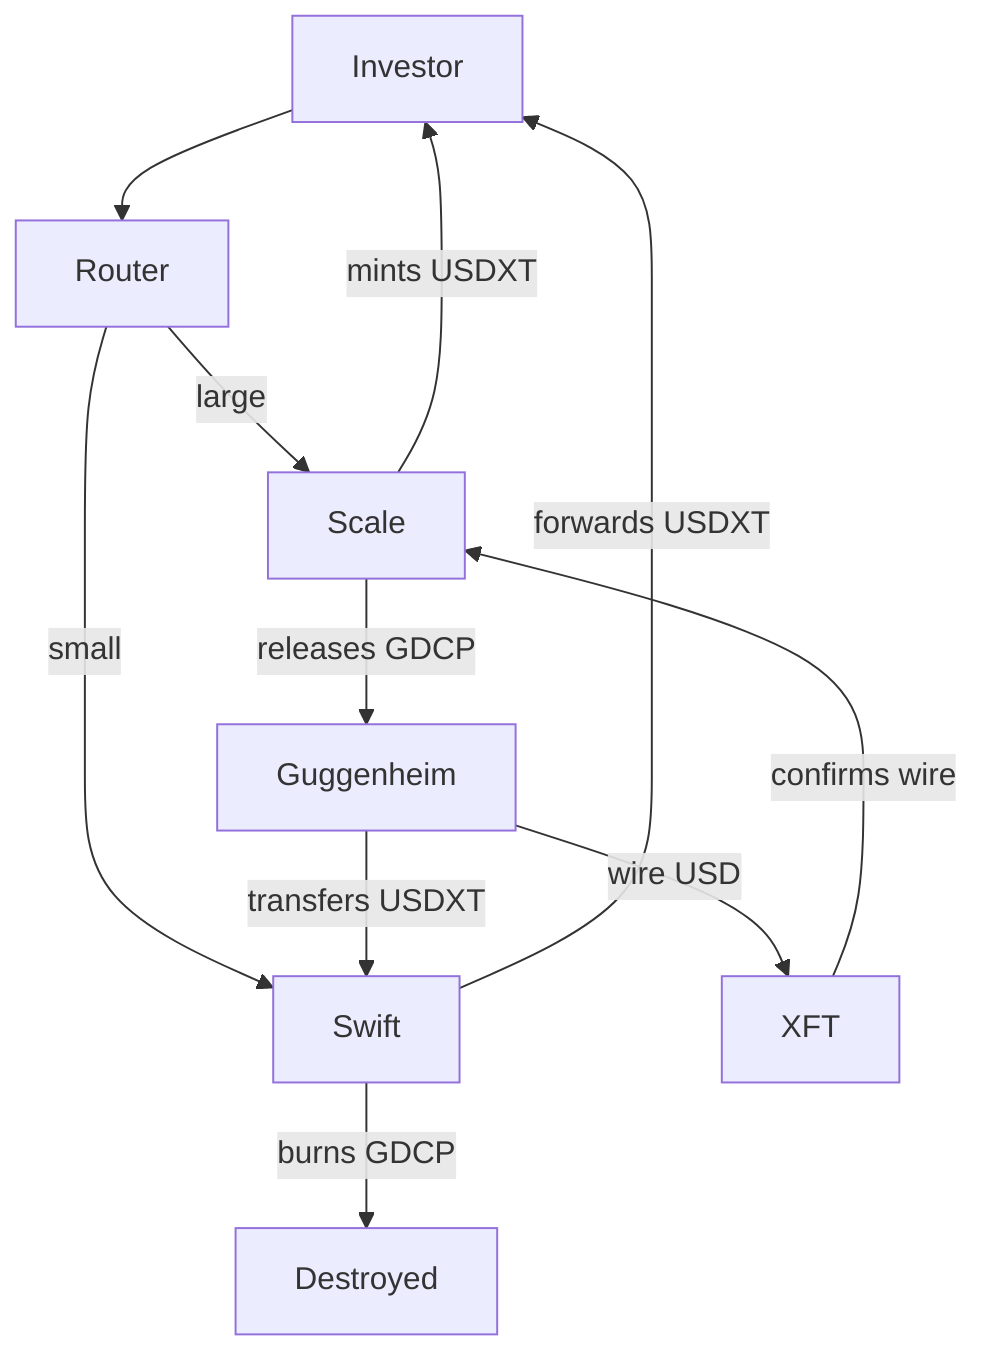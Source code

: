 flowchart TD
  Investor-->Router
  Router--small-->Swift
  Router--large-->Scale
  Swift--burns GDCP-->X[Destroyed]
  Guggenheim--transfers USDXT-->Swift
  Swift--forwards USDXT-->Investor
  Guggenheim--wire USD-->XFT
  XFT--confirms wire-->Scale
  Scale--mints USDXT-->Investor
  Scale--releases GDCP-->Guggenheim